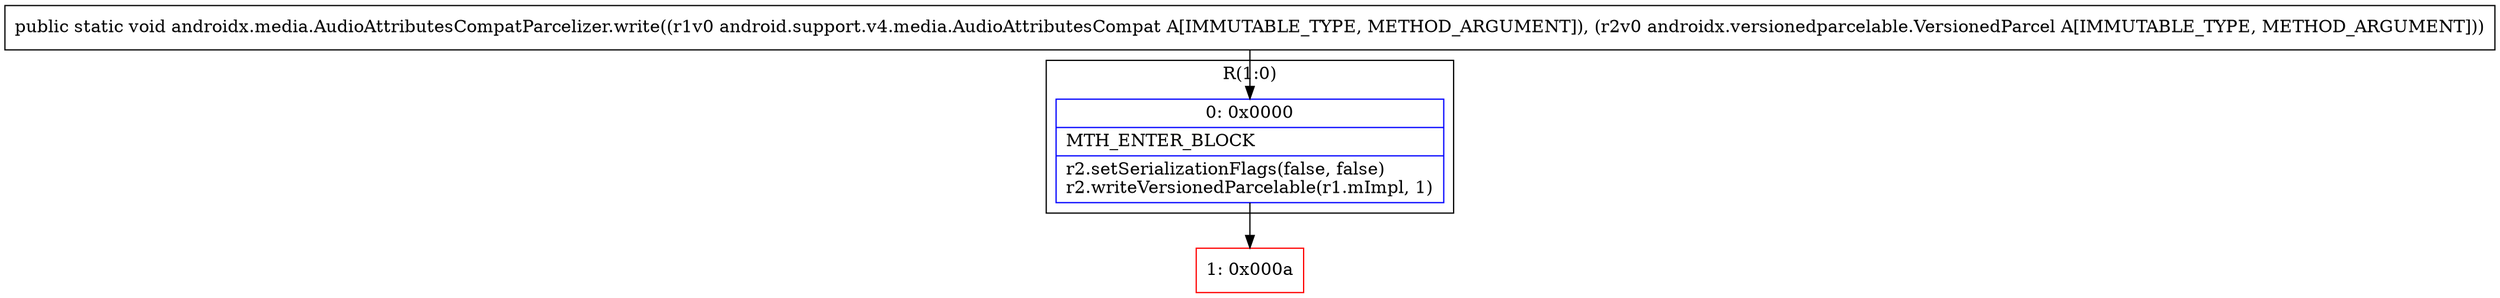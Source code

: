 digraph "CFG forandroidx.media.AudioAttributesCompatParcelizer.write(Landroid\/support\/v4\/media\/AudioAttributesCompat;Landroidx\/versionedparcelable\/VersionedParcel;)V" {
subgraph cluster_Region_726566240 {
label = "R(1:0)";
node [shape=record,color=blue];
Node_0 [shape=record,label="{0\:\ 0x0000|MTH_ENTER_BLOCK\l|r2.setSerializationFlags(false, false)\lr2.writeVersionedParcelable(r1.mImpl, 1)\l}"];
}
Node_1 [shape=record,color=red,label="{1\:\ 0x000a}"];
MethodNode[shape=record,label="{public static void androidx.media.AudioAttributesCompatParcelizer.write((r1v0 android.support.v4.media.AudioAttributesCompat A[IMMUTABLE_TYPE, METHOD_ARGUMENT]), (r2v0 androidx.versionedparcelable.VersionedParcel A[IMMUTABLE_TYPE, METHOD_ARGUMENT])) }"];
MethodNode -> Node_0;
Node_0 -> Node_1;
}

